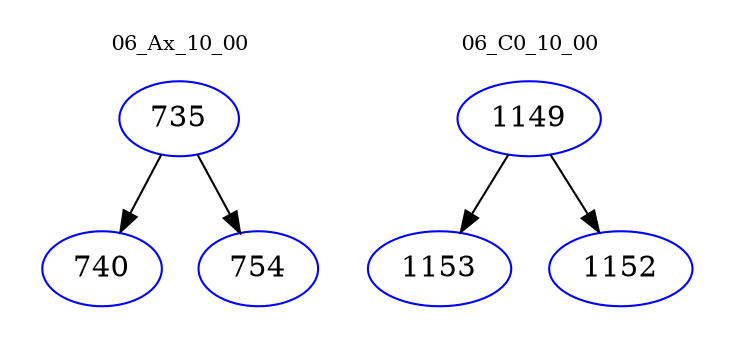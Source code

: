 digraph{
subgraph cluster_0 {
color = white
label = "06_Ax_10_00";
fontsize=10;
T0_735 [label="735", color="blue"]
T0_735 -> T0_740 [color="black"]
T0_740 [label="740", color="blue"]
T0_735 -> T0_754 [color="black"]
T0_754 [label="754", color="blue"]
}
subgraph cluster_1 {
color = white
label = "06_C0_10_00";
fontsize=10;
T1_1149 [label="1149", color="blue"]
T1_1149 -> T1_1153 [color="black"]
T1_1153 [label="1153", color="blue"]
T1_1149 -> T1_1152 [color="black"]
T1_1152 [label="1152", color="blue"]
}
}
